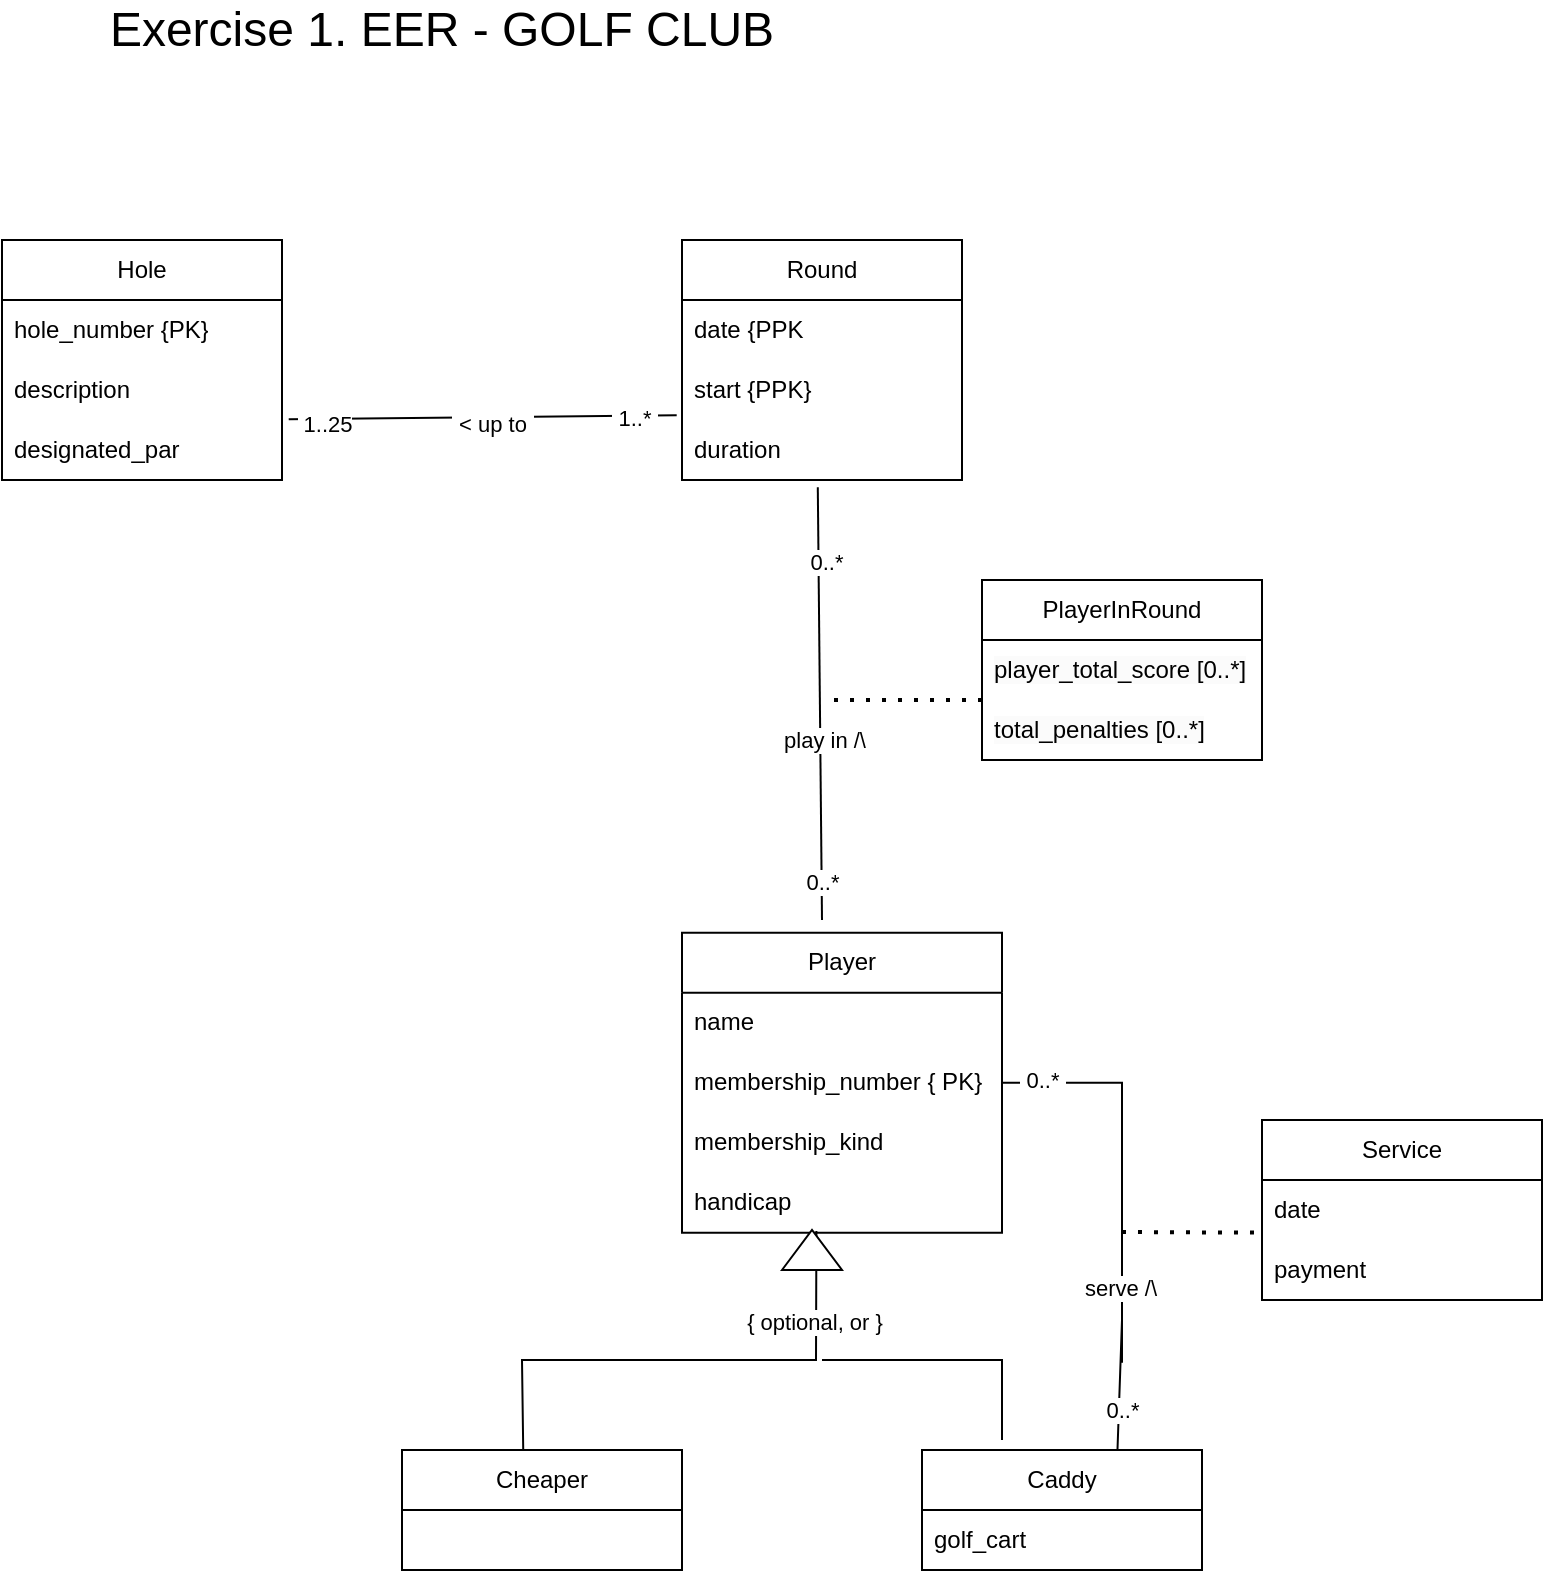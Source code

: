 <mxfile version="21.3.7" type="device" pages="2">
  <diagram name="Exercise 1. - EER" id="8LdKjrW5o5v6_MZnC3DV">
    <mxGraphModel dx="1052" dy="869" grid="1" gridSize="10" guides="1" tooltips="1" connect="1" arrows="1" fold="1" page="1" pageScale="1" pageWidth="850" pageHeight="1100" math="0" shadow="0">
      <root>
        <mxCell id="0" />
        <mxCell id="1" parent="0" />
        <mxCell id="2HnAGzsjVUiI7YeuSGSB-1" value="&lt;font style=&quot;font-size: 24px;&quot;&gt;Exercise 1. EER - GOLF CLUB&lt;/font&gt;" style="text;html=1;strokeColor=none;fillColor=none;align=center;verticalAlign=middle;whiteSpace=wrap;rounded=0;" vertex="1" parent="1">
          <mxGeometry x="40" y="40" width="420" height="30" as="geometry" />
        </mxCell>
        <mxCell id="2HnAGzsjVUiI7YeuSGSB-2" value="Hole" style="swimlane;fontStyle=0;childLayout=stackLayout;horizontal=1;startSize=30;horizontalStack=0;resizeParent=1;resizeParentMax=0;resizeLast=0;collapsible=1;marginBottom=0;whiteSpace=wrap;html=1;" vertex="1" parent="1">
          <mxGeometry x="30" y="160" width="140" height="120" as="geometry" />
        </mxCell>
        <mxCell id="2HnAGzsjVUiI7YeuSGSB-3" value="hole_number {PK}" style="text;strokeColor=none;fillColor=none;align=left;verticalAlign=middle;spacingLeft=4;spacingRight=4;overflow=hidden;points=[[0,0.5],[1,0.5]];portConstraint=eastwest;rotatable=0;whiteSpace=wrap;html=1;" vertex="1" parent="2HnAGzsjVUiI7YeuSGSB-2">
          <mxGeometry y="30" width="140" height="30" as="geometry" />
        </mxCell>
        <mxCell id="2HnAGzsjVUiI7YeuSGSB-4" value="description" style="text;strokeColor=none;fillColor=none;align=left;verticalAlign=middle;spacingLeft=4;spacingRight=4;overflow=hidden;points=[[0,0.5],[1,0.5]];portConstraint=eastwest;rotatable=0;whiteSpace=wrap;html=1;" vertex="1" parent="2HnAGzsjVUiI7YeuSGSB-2">
          <mxGeometry y="60" width="140" height="30" as="geometry" />
        </mxCell>
        <mxCell id="2HnAGzsjVUiI7YeuSGSB-5" value="designated_par" style="text;strokeColor=none;fillColor=none;align=left;verticalAlign=middle;spacingLeft=4;spacingRight=4;overflow=hidden;points=[[0,0.5],[1,0.5]];portConstraint=eastwest;rotatable=0;whiteSpace=wrap;html=1;" vertex="1" parent="2HnAGzsjVUiI7YeuSGSB-2">
          <mxGeometry y="90" width="140" height="30" as="geometry" />
        </mxCell>
        <mxCell id="2HnAGzsjVUiI7YeuSGSB-10" value="Player" style="swimlane;fontStyle=0;childLayout=stackLayout;horizontal=1;startSize=30;horizontalStack=0;resizeParent=1;resizeParentMax=0;resizeLast=0;collapsible=1;marginBottom=0;whiteSpace=wrap;html=1;" vertex="1" parent="1">
          <mxGeometry x="370" y="506.33" width="160" height="150" as="geometry" />
        </mxCell>
        <mxCell id="2HnAGzsjVUiI7YeuSGSB-11" value="name" style="text;strokeColor=none;fillColor=none;align=left;verticalAlign=middle;spacingLeft=4;spacingRight=4;overflow=hidden;points=[[0,0.5],[1,0.5]];portConstraint=eastwest;rotatable=0;whiteSpace=wrap;html=1;" vertex="1" parent="2HnAGzsjVUiI7YeuSGSB-10">
          <mxGeometry y="30" width="160" height="30" as="geometry" />
        </mxCell>
        <mxCell id="2HnAGzsjVUiI7YeuSGSB-12" value="membership_number { PK}" style="text;strokeColor=none;fillColor=none;align=left;verticalAlign=middle;spacingLeft=4;spacingRight=4;overflow=hidden;points=[[0,0.5],[1,0.5]];portConstraint=eastwest;rotatable=0;whiteSpace=wrap;html=1;" vertex="1" parent="2HnAGzsjVUiI7YeuSGSB-10">
          <mxGeometry y="60" width="160" height="30" as="geometry" />
        </mxCell>
        <mxCell id="2HnAGzsjVUiI7YeuSGSB-13" value="membership_kind" style="text;strokeColor=none;fillColor=none;align=left;verticalAlign=middle;spacingLeft=4;spacingRight=4;overflow=hidden;points=[[0,0.5],[1,0.5]];portConstraint=eastwest;rotatable=0;whiteSpace=wrap;html=1;" vertex="1" parent="2HnAGzsjVUiI7YeuSGSB-10">
          <mxGeometry y="90" width="160" height="30" as="geometry" />
        </mxCell>
        <mxCell id="2HnAGzsjVUiI7YeuSGSB-14" value="handicap" style="text;strokeColor=none;fillColor=none;align=left;verticalAlign=middle;spacingLeft=4;spacingRight=4;overflow=hidden;points=[[0,0.5],[1,0.5]];portConstraint=eastwest;rotatable=0;whiteSpace=wrap;html=1;" vertex="1" parent="2HnAGzsjVUiI7YeuSGSB-10">
          <mxGeometry y="120" width="160" height="30" as="geometry" />
        </mxCell>
        <mxCell id="2HnAGzsjVUiI7YeuSGSB-15" value="Cheaper" style="swimlane;fontStyle=0;childLayout=stackLayout;horizontal=1;startSize=30;horizontalStack=0;resizeParent=1;resizeParentMax=0;resizeLast=0;collapsible=1;marginBottom=0;whiteSpace=wrap;html=1;" vertex="1" parent="1">
          <mxGeometry x="230" y="765" width="140" height="60" as="geometry" />
        </mxCell>
        <mxCell id="2HnAGzsjVUiI7YeuSGSB-19" value="Caddy" style="swimlane;fontStyle=0;childLayout=stackLayout;horizontal=1;startSize=30;horizontalStack=0;resizeParent=1;resizeParentMax=0;resizeLast=0;collapsible=1;marginBottom=0;whiteSpace=wrap;html=1;" vertex="1" parent="1">
          <mxGeometry x="490" y="765" width="140" height="60" as="geometry" />
        </mxCell>
        <mxCell id="2HnAGzsjVUiI7YeuSGSB-21" value="golf_cart" style="text;strokeColor=none;fillColor=none;align=left;verticalAlign=middle;spacingLeft=4;spacingRight=4;overflow=hidden;points=[[0,0.5],[1,0.5]];portConstraint=eastwest;rotatable=0;whiteSpace=wrap;html=1;" vertex="1" parent="2HnAGzsjVUiI7YeuSGSB-19">
          <mxGeometry y="30" width="140" height="30" as="geometry" />
        </mxCell>
        <mxCell id="2HnAGzsjVUiI7YeuSGSB-23" value="" style="endArrow=none;html=1;rounded=0;exitX=0.698;exitY=0.009;exitDx=0;exitDy=0;entryX=1;entryY=0.5;entryDx=0;entryDy=0;exitPerimeter=0;" edge="1" parent="1" source="2HnAGzsjVUiI7YeuSGSB-19" target="2HnAGzsjVUiI7YeuSGSB-12">
          <mxGeometry width="50" height="50" relative="1" as="geometry">
            <mxPoint x="400" y="701.33" as="sourcePoint" />
            <mxPoint x="450" y="651.33" as="targetPoint" />
            <Array as="points">
              <mxPoint x="590" y="700" />
              <mxPoint x="590" y="721.33" />
              <mxPoint x="590" y="581.33" />
            </Array>
          </mxGeometry>
        </mxCell>
        <mxCell id="2HnAGzsjVUiI7YeuSGSB-24" value="serve /\" style="edgeLabel;html=1;align=center;verticalAlign=middle;resizable=0;points=[];" vertex="1" connectable="0" parent="2HnAGzsjVUiI7YeuSGSB-23">
          <mxGeometry x="-0.134" y="1" relative="1" as="geometry">
            <mxPoint as="offset" />
          </mxGeometry>
        </mxCell>
        <mxCell id="2HnAGzsjVUiI7YeuSGSB-25" value="&amp;nbsp;0..*&amp;nbsp;" style="edgeLabel;html=1;align=center;verticalAlign=middle;resizable=0;points=[];" vertex="1" connectable="0" parent="2HnAGzsjVUiI7YeuSGSB-23">
          <mxGeometry x="0.861" y="-2" relative="1" as="geometry">
            <mxPoint as="offset" />
          </mxGeometry>
        </mxCell>
        <mxCell id="2HnAGzsjVUiI7YeuSGSB-26" value="&amp;nbsp;0..*&amp;nbsp;" style="edgeLabel;html=1;align=center;verticalAlign=middle;resizable=0;points=[];" vertex="1" connectable="0" parent="2HnAGzsjVUiI7YeuSGSB-23">
          <mxGeometry x="-0.853" y="-1" relative="1" as="geometry">
            <mxPoint as="offset" />
          </mxGeometry>
        </mxCell>
        <mxCell id="2HnAGzsjVUiI7YeuSGSB-27" value="" style="endArrow=none;dashed=1;html=1;dashPattern=1 3;strokeWidth=2;rounded=0;" edge="1" parent="1">
          <mxGeometry width="50" height="50" relative="1" as="geometry">
            <mxPoint x="590" y="656" as="sourcePoint" />
            <mxPoint x="660" y="656.33" as="targetPoint" />
          </mxGeometry>
        </mxCell>
        <mxCell id="2HnAGzsjVUiI7YeuSGSB-28" value="Service" style="swimlane;fontStyle=0;childLayout=stackLayout;horizontal=1;startSize=30;horizontalStack=0;resizeParent=1;resizeParentMax=0;resizeLast=0;collapsible=1;marginBottom=0;whiteSpace=wrap;html=1;" vertex="1" parent="1">
          <mxGeometry x="660" y="600" width="140" height="90" as="geometry" />
        </mxCell>
        <mxCell id="2HnAGzsjVUiI7YeuSGSB-29" value="date" style="text;strokeColor=none;fillColor=none;align=left;verticalAlign=middle;spacingLeft=4;spacingRight=4;overflow=hidden;points=[[0,0.5],[1,0.5]];portConstraint=eastwest;rotatable=0;whiteSpace=wrap;html=1;" vertex="1" parent="2HnAGzsjVUiI7YeuSGSB-28">
          <mxGeometry y="30" width="140" height="30" as="geometry" />
        </mxCell>
        <mxCell id="2HnAGzsjVUiI7YeuSGSB-30" value="payment" style="text;strokeColor=none;fillColor=none;align=left;verticalAlign=middle;spacingLeft=4;spacingRight=4;overflow=hidden;points=[[0,0.5],[1,0.5]];portConstraint=eastwest;rotatable=0;whiteSpace=wrap;html=1;" vertex="1" parent="2HnAGzsjVUiI7YeuSGSB-28">
          <mxGeometry y="60" width="140" height="30" as="geometry" />
        </mxCell>
        <mxCell id="2HnAGzsjVUiI7YeuSGSB-32" value="Round" style="swimlane;fontStyle=0;childLayout=stackLayout;horizontal=1;startSize=30;horizontalStack=0;resizeParent=1;resizeParentMax=0;resizeLast=0;collapsible=1;marginBottom=0;whiteSpace=wrap;html=1;" vertex="1" parent="1">
          <mxGeometry x="370" y="160" width="140" height="120" as="geometry" />
        </mxCell>
        <mxCell id="2HnAGzsjVUiI7YeuSGSB-33" value="date {PPK" style="text;strokeColor=none;fillColor=none;align=left;verticalAlign=middle;spacingLeft=4;spacingRight=4;overflow=hidden;points=[[0,0.5],[1,0.5]];portConstraint=eastwest;rotatable=0;whiteSpace=wrap;html=1;" vertex="1" parent="2HnAGzsjVUiI7YeuSGSB-32">
          <mxGeometry y="30" width="140" height="30" as="geometry" />
        </mxCell>
        <mxCell id="2HnAGzsjVUiI7YeuSGSB-34" value="start {PPK}" style="text;strokeColor=none;fillColor=none;align=left;verticalAlign=middle;spacingLeft=4;spacingRight=4;overflow=hidden;points=[[0,0.5],[1,0.5]];portConstraint=eastwest;rotatable=0;whiteSpace=wrap;html=1;" vertex="1" parent="2HnAGzsjVUiI7YeuSGSB-32">
          <mxGeometry y="60" width="140" height="30" as="geometry" />
        </mxCell>
        <mxCell id="2HnAGzsjVUiI7YeuSGSB-35" value="duration" style="text;strokeColor=none;fillColor=none;align=left;verticalAlign=middle;spacingLeft=4;spacingRight=4;overflow=hidden;points=[[0,0.5],[1,0.5]];portConstraint=eastwest;rotatable=0;whiteSpace=wrap;html=1;" vertex="1" parent="2HnAGzsjVUiI7YeuSGSB-32">
          <mxGeometry y="90" width="140" height="30" as="geometry" />
        </mxCell>
        <mxCell id="2HnAGzsjVUiI7YeuSGSB-39" value="" style="endArrow=none;html=1;rounded=0;entryX=-0.019;entryY=-0.078;entryDx=0;entryDy=0;entryPerimeter=0;exitX=1.024;exitY=0.989;exitDx=0;exitDy=0;exitPerimeter=0;" edge="1" parent="1" source="2HnAGzsjVUiI7YeuSGSB-4" target="2HnAGzsjVUiI7YeuSGSB-35">
          <mxGeometry width="50" height="50" relative="1" as="geometry">
            <mxPoint x="370" y="430" as="sourcePoint" />
            <mxPoint x="420" y="380" as="targetPoint" />
          </mxGeometry>
        </mxCell>
        <mxCell id="2HnAGzsjVUiI7YeuSGSB-40" value="&amp;nbsp;1..25" style="edgeLabel;html=1;align=center;verticalAlign=middle;resizable=0;points=[];" vertex="1" connectable="0" parent="2HnAGzsjVUiI7YeuSGSB-39">
          <mxGeometry x="-0.825" y="-2" relative="1" as="geometry">
            <mxPoint as="offset" />
          </mxGeometry>
        </mxCell>
        <mxCell id="2HnAGzsjVUiI7YeuSGSB-41" value="&amp;nbsp;1..*&amp;nbsp;" style="edgeLabel;html=1;align=center;verticalAlign=middle;resizable=0;points=[];" vertex="1" connectable="0" parent="2HnAGzsjVUiI7YeuSGSB-39">
          <mxGeometry x="0.773" y="-1" relative="1" as="geometry">
            <mxPoint as="offset" />
          </mxGeometry>
        </mxCell>
        <mxCell id="2HnAGzsjVUiI7YeuSGSB-42" value="&amp;nbsp;&amp;lt; up to&amp;nbsp;" style="edgeLabel;html=1;align=center;verticalAlign=middle;resizable=0;points=[];" vertex="1" connectable="0" parent="2HnAGzsjVUiI7YeuSGSB-39">
          <mxGeometry x="0.041" y="-3" relative="1" as="geometry">
            <mxPoint as="offset" />
          </mxGeometry>
        </mxCell>
        <mxCell id="2HnAGzsjVUiI7YeuSGSB-43" value="" style="endArrow=none;html=1;rounded=0;exitX=0.485;exitY=1.119;exitDx=0;exitDy=0;exitPerimeter=0;" edge="1" parent="1" source="2HnAGzsjVUiI7YeuSGSB-35">
          <mxGeometry width="50" height="50" relative="1" as="geometry">
            <mxPoint x="433.98" y="264.44" as="sourcePoint" />
            <mxPoint x="440" y="500" as="targetPoint" />
          </mxGeometry>
        </mxCell>
        <mxCell id="2HnAGzsjVUiI7YeuSGSB-44" value="play in /\" style="edgeLabel;html=1;align=center;verticalAlign=middle;resizable=0;points=[];" vertex="1" connectable="0" parent="2HnAGzsjVUiI7YeuSGSB-43">
          <mxGeometry x="0.269" y="2" relative="1" as="geometry">
            <mxPoint y="-11" as="offset" />
          </mxGeometry>
        </mxCell>
        <mxCell id="2HnAGzsjVUiI7YeuSGSB-45" value="0..*" style="edgeLabel;html=1;align=center;verticalAlign=middle;resizable=0;points=[];" vertex="1" connectable="0" parent="2HnAGzsjVUiI7YeuSGSB-43">
          <mxGeometry x="-0.656" y="3" relative="1" as="geometry">
            <mxPoint as="offset" />
          </mxGeometry>
        </mxCell>
        <mxCell id="2HnAGzsjVUiI7YeuSGSB-47" value="0..*" style="edgeLabel;html=1;align=center;verticalAlign=middle;resizable=0;points=[];" vertex="1" connectable="0" parent="2HnAGzsjVUiI7YeuSGSB-43">
          <mxGeometry x="0.824" relative="1" as="geometry">
            <mxPoint as="offset" />
          </mxGeometry>
        </mxCell>
        <mxCell id="2HnAGzsjVUiI7YeuSGSB-48" value="" style="endArrow=none;html=1;rounded=0;exitX=0.433;exitY=0.007;exitDx=0;exitDy=0;exitPerimeter=0;entryX=0.42;entryY=0.971;entryDx=0;entryDy=0;entryPerimeter=0;" edge="1" parent="1" source="2HnAGzsjVUiI7YeuSGSB-15" target="2HnAGzsjVUiI7YeuSGSB-14">
          <mxGeometry width="50" height="50" relative="1" as="geometry">
            <mxPoint x="400" y="640" as="sourcePoint" />
            <mxPoint x="450" y="590" as="targetPoint" />
            <Array as="points">
              <mxPoint x="290" y="720" />
              <mxPoint x="437" y="720" />
            </Array>
          </mxGeometry>
        </mxCell>
        <mxCell id="2HnAGzsjVUiI7YeuSGSB-50" value="{ optional, or }" style="edgeLabel;html=1;align=center;verticalAlign=middle;resizable=0;points=[];" vertex="1" connectable="0" parent="2HnAGzsjVUiI7YeuSGSB-48">
          <mxGeometry x="0.649" y="1" relative="1" as="geometry">
            <mxPoint as="offset" />
          </mxGeometry>
        </mxCell>
        <mxCell id="2HnAGzsjVUiI7YeuSGSB-49" value="" style="endArrow=none;html=1;rounded=0;" edge="1" parent="1">
          <mxGeometry width="50" height="50" relative="1" as="geometry">
            <mxPoint x="440" y="720" as="sourcePoint" />
            <mxPoint x="530" y="760" as="targetPoint" />
            <Array as="points">
              <mxPoint x="530" y="720" />
            </Array>
          </mxGeometry>
        </mxCell>
        <mxCell id="2HnAGzsjVUiI7YeuSGSB-51" value="" style="triangle;whiteSpace=wrap;html=1;rotation=-90;" vertex="1" parent="1">
          <mxGeometry x="425" y="650" width="20" height="30" as="geometry" />
        </mxCell>
        <mxCell id="2HnAGzsjVUiI7YeuSGSB-52" value="" style="endArrow=none;dashed=1;html=1;dashPattern=1 3;strokeWidth=2;rounded=0;" edge="1" parent="1">
          <mxGeometry width="50" height="50" relative="1" as="geometry">
            <mxPoint x="520" y="390" as="sourcePoint" />
            <mxPoint x="440" y="390" as="targetPoint" />
          </mxGeometry>
        </mxCell>
        <mxCell id="2HnAGzsjVUiI7YeuSGSB-53" value="PlayerInRound" style="swimlane;fontStyle=0;childLayout=stackLayout;horizontal=1;startSize=30;horizontalStack=0;resizeParent=1;resizeParentMax=0;resizeLast=0;collapsible=1;marginBottom=0;whiteSpace=wrap;html=1;" vertex="1" parent="1">
          <mxGeometry x="520" y="330" width="140" height="90" as="geometry" />
        </mxCell>
        <mxCell id="2HnAGzsjVUiI7YeuSGSB-54" value="&lt;span style=&quot;color: rgb(0, 0, 0); font-family: Helvetica; font-size: 12px; font-style: normal; font-variant-ligatures: normal; font-variant-caps: normal; font-weight: 400; letter-spacing: normal; orphans: 2; text-align: left; text-indent: 0px; text-transform: none; widows: 2; word-spacing: 0px; -webkit-text-stroke-width: 0px; background-color: rgb(251, 251, 251); text-decoration-thickness: initial; text-decoration-style: initial; text-decoration-color: initial; float: none; display: inline !important;&quot;&gt;player_total_score [0..*]&lt;/span&gt;" style="text;strokeColor=none;fillColor=none;align=left;verticalAlign=middle;spacingLeft=4;spacingRight=4;overflow=hidden;points=[[0,0.5],[1,0.5]];portConstraint=eastwest;rotatable=0;whiteSpace=wrap;html=1;" vertex="1" parent="2HnAGzsjVUiI7YeuSGSB-53">
          <mxGeometry y="30" width="140" height="30" as="geometry" />
        </mxCell>
        <mxCell id="2HnAGzsjVUiI7YeuSGSB-55" value="&lt;span style=&quot;color: rgb(0, 0, 0); font-family: Helvetica; font-size: 12px; font-style: normal; font-variant-ligatures: normal; font-variant-caps: normal; font-weight: 400; letter-spacing: normal; orphans: 2; text-align: left; text-indent: 0px; text-transform: none; widows: 2; word-spacing: 0px; -webkit-text-stroke-width: 0px; background-color: rgb(251, 251, 251); text-decoration-thickness: initial; text-decoration-style: initial; text-decoration-color: initial; float: none; display: inline !important;&quot;&gt;total_penalties [0..*]&lt;/span&gt;" style="text;strokeColor=none;fillColor=none;align=left;verticalAlign=middle;spacingLeft=4;spacingRight=4;overflow=hidden;points=[[0,0.5],[1,0.5]];portConstraint=eastwest;rotatable=0;whiteSpace=wrap;html=1;" vertex="1" parent="2HnAGzsjVUiI7YeuSGSB-53">
          <mxGeometry y="60" width="140" height="30" as="geometry" />
        </mxCell>
      </root>
    </mxGraphModel>
  </diagram>
  <diagram id="ljjhWCgxkOfyudjzuant" name="Page-2">
    <mxGraphModel dx="1052" dy="869" grid="1" gridSize="10" guides="1" tooltips="1" connect="1" arrows="1" fold="1" page="1" pageScale="1" pageWidth="850" pageHeight="1100" math="0" shadow="0">
      <root>
        <mxCell id="0" />
        <mxCell id="1" parent="0" />
      </root>
    </mxGraphModel>
  </diagram>
</mxfile>
